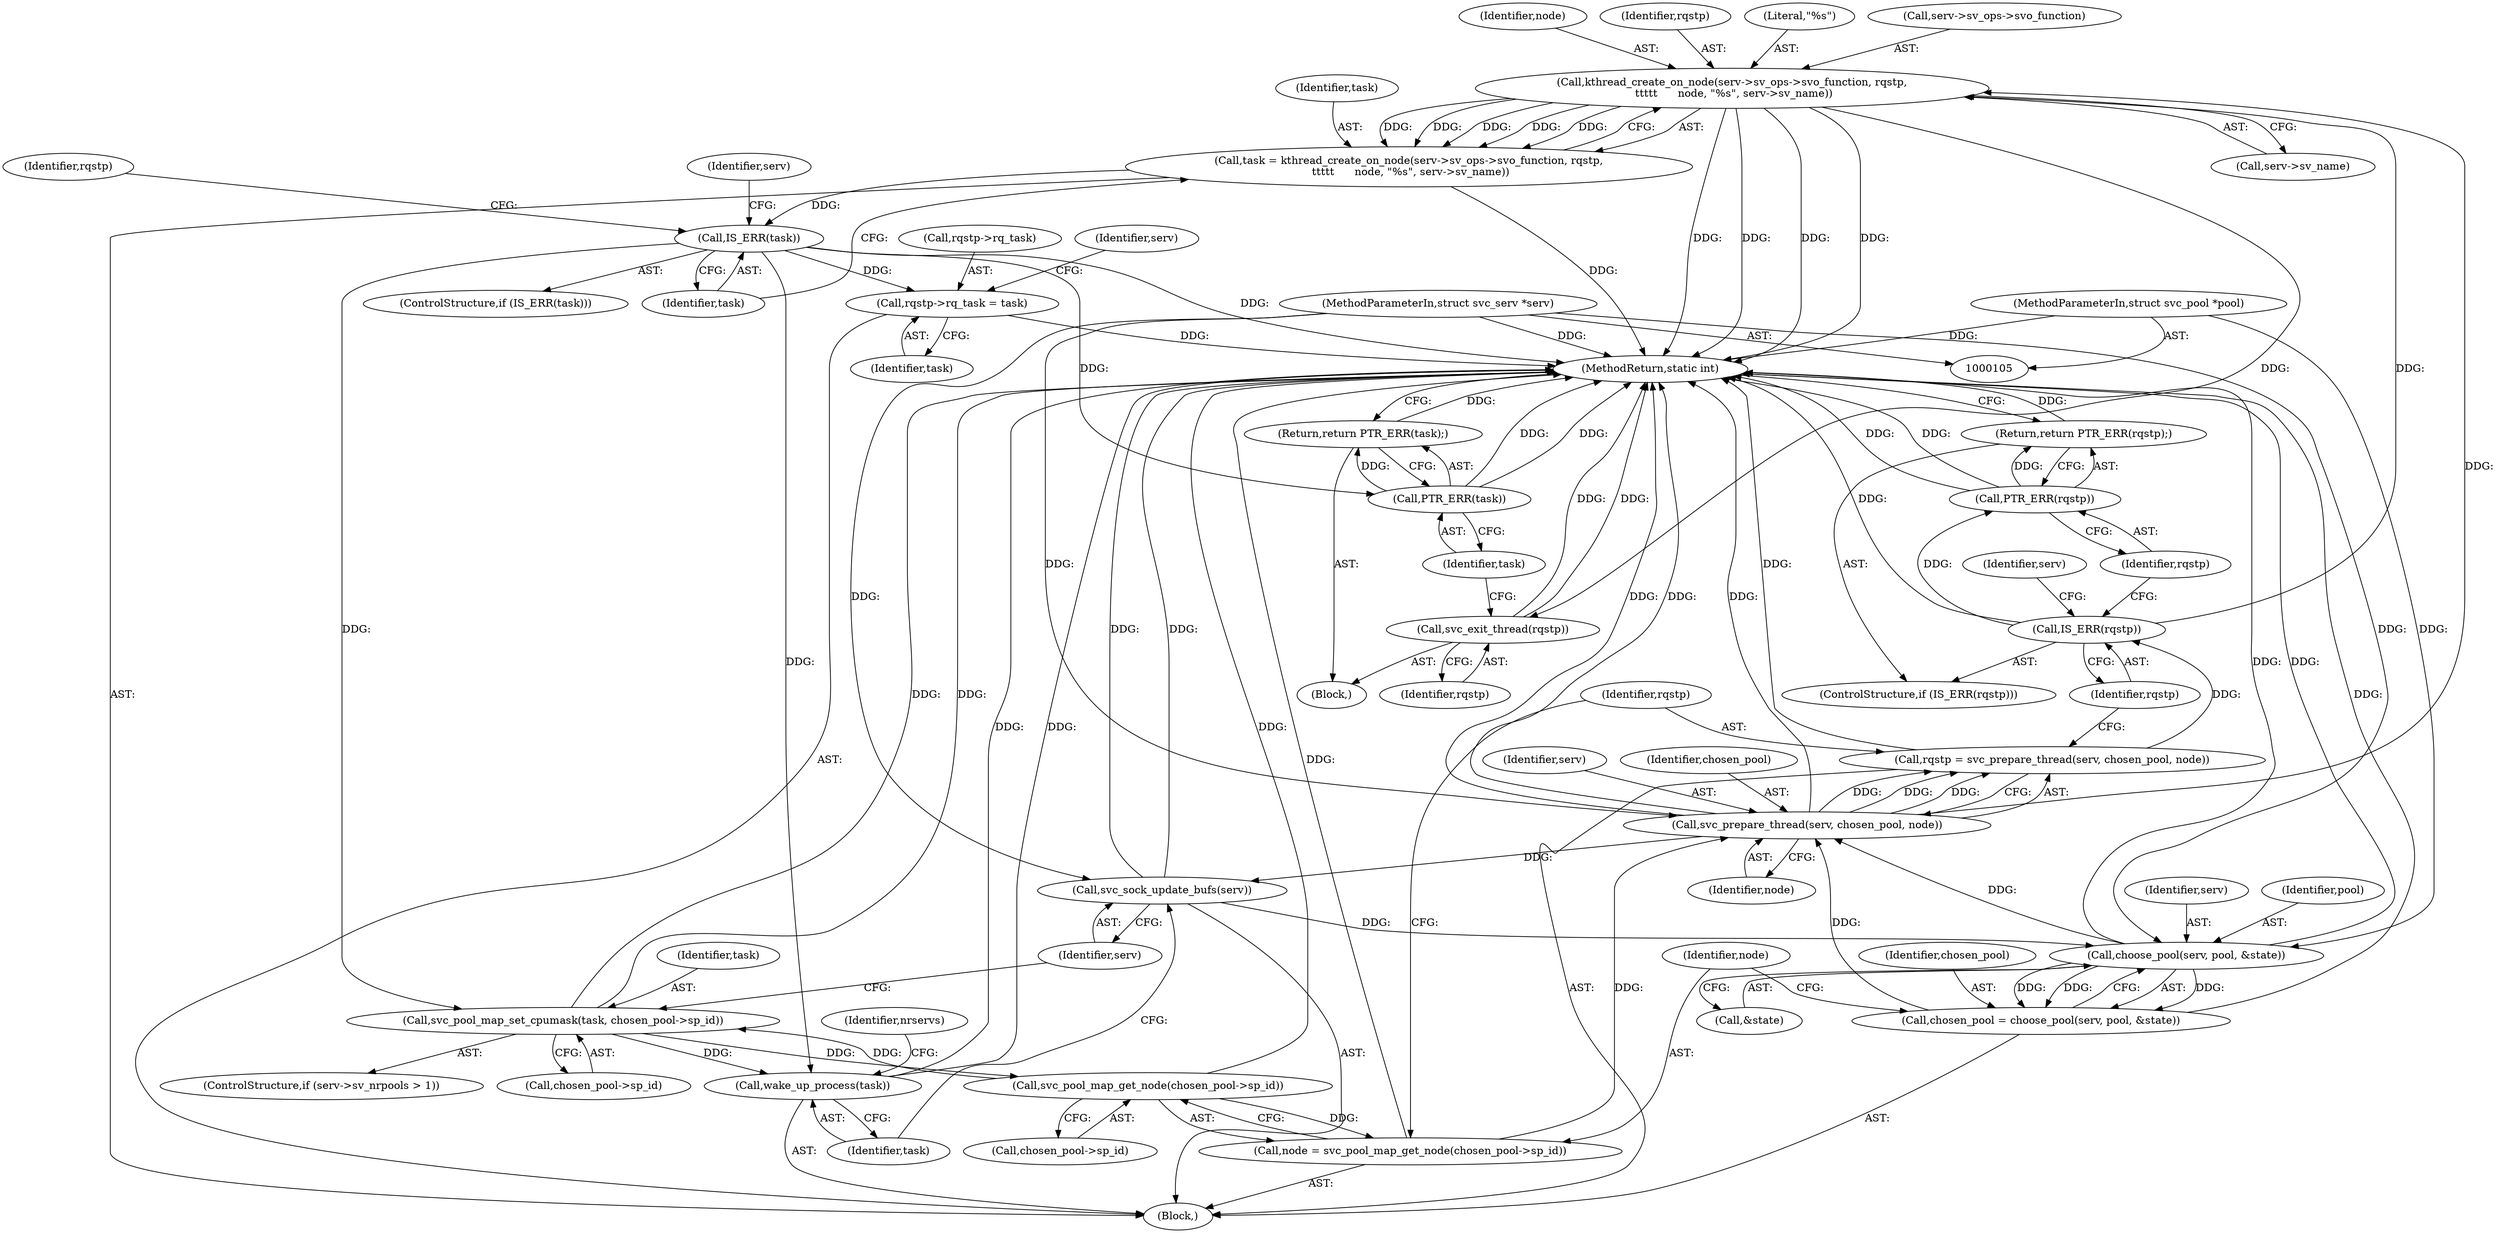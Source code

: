 digraph "0_linux_c70422f760c120480fee4de6c38804c72aa26bc1_20@API" {
"1000159" [label="(Call,kthread_create_on_node(serv->sv_ops->svo_function, rqstp,\n \t\t\t\t\t      node, \"%s\", serv->sv_name))"];
"1000146" [label="(Call,IS_ERR(rqstp))"];
"1000139" [label="(Call,rqstp = svc_prepare_thread(serv, chosen_pool, node))"];
"1000141" [label="(Call,svc_prepare_thread(serv, chosen_pool, node))"];
"1000128" [label="(Call,choose_pool(serv, pool, &state))"];
"1000202" [label="(Call,svc_sock_update_bufs(serv))"];
"1000106" [label="(MethodParameterIn,struct svc_serv *serv)"];
"1000107" [label="(MethodParameterIn,struct svc_pool *pool)"];
"1000126" [label="(Call,chosen_pool = choose_pool(serv, pool, &state))"];
"1000133" [label="(Call,node = svc_pool_map_get_node(chosen_pool->sp_id))"];
"1000135" [label="(Call,svc_pool_map_get_node(chosen_pool->sp_id))"];
"1000197" [label="(Call,svc_pool_map_set_cpumask(task, chosen_pool->sp_id))"];
"1000172" [label="(Call,IS_ERR(task))"];
"1000157" [label="(Call,task = kthread_create_on_node(serv->sv_ops->svo_function, rqstp,\n \t\t\t\t\t      node, \"%s\", serv->sv_name))"];
"1000159" [label="(Call,kthread_create_on_node(serv->sv_ops->svo_function, rqstp,\n \t\t\t\t\t      node, \"%s\", serv->sv_name))"];
"1000184" [label="(Call,PTR_ERR(task))"];
"1000183" [label="(Return,return PTR_ERR(task);)"];
"1000186" [label="(Call,rqstp->rq_task = task)"];
"1000149" [label="(Call,PTR_ERR(rqstp))"];
"1000148" [label="(Return,return PTR_ERR(rqstp);)"];
"1000181" [label="(Call,svc_exit_thread(rqstp))"];
"1000204" [label="(Call,wake_up_process(task))"];
"1000181" [label="(Call,svc_exit_thread(rqstp))"];
"1000185" [label="(Identifier,task)"];
"1000126" [label="(Call,chosen_pool = choose_pool(serv, pool, &state))"];
"1000178" [label="(Identifier,serv)"];
"1000131" [label="(Call,&state)"];
"1000184" [label="(Call,PTR_ERR(task))"];
"1000171" [label="(ControlStructure,if (IS_ERR(task)))"];
"1000107" [label="(MethodParameterIn,struct svc_pool *pool)"];
"1000129" [label="(Identifier,serv)"];
"1000197" [label="(Call,svc_pool_map_set_cpumask(task, chosen_pool->sp_id))"];
"1000127" [label="(Identifier,chosen_pool)"];
"1000191" [label="(ControlStructure,if (serv->sv_nrpools > 1))"];
"1000141" [label="(Call,svc_prepare_thread(serv, chosen_pool, node))"];
"1000159" [label="(Call,kthread_create_on_node(serv->sv_ops->svo_function, rqstp,\n \t\t\t\t\t      node, \"%s\", serv->sv_name))"];
"1000149" [label="(Call,PTR_ERR(rqstp))"];
"1000142" [label="(Identifier,serv)"];
"1000188" [label="(Identifier,rqstp)"];
"1000183" [label="(Return,return PTR_ERR(task);)"];
"1000207" [label="(Identifier,nrservs)"];
"1000186" [label="(Call,rqstp->rq_task = task)"];
"1000190" [label="(Identifier,task)"];
"1000187" [label="(Call,rqstp->rq_task)"];
"1000106" [label="(MethodParameterIn,struct svc_serv *serv)"];
"1000204" [label="(Call,wake_up_process(task))"];
"1000134" [label="(Identifier,node)"];
"1000140" [label="(Identifier,rqstp)"];
"1000205" [label="(Identifier,task)"];
"1000199" [label="(Call,chosen_pool->sp_id)"];
"1000202" [label="(Call,svc_sock_update_bufs(serv))"];
"1000158" [label="(Identifier,task)"];
"1000130" [label="(Identifier,pool)"];
"1000166" [label="(Identifier,node)"];
"1000150" [label="(Identifier,rqstp)"];
"1000133" [label="(Call,node = svc_pool_map_get_node(chosen_pool->sp_id))"];
"1000172" [label="(Call,IS_ERR(task))"];
"1000135" [label="(Call,svc_pool_map_get_node(chosen_pool->sp_id))"];
"1000165" [label="(Identifier,rqstp)"];
"1000182" [label="(Identifier,rqstp)"];
"1000203" [label="(Identifier,serv)"];
"1000143" [label="(Identifier,chosen_pool)"];
"1000147" [label="(Identifier,rqstp)"];
"1000154" [label="(Identifier,serv)"];
"1000123" [label="(Block,)"];
"1000145" [label="(ControlStructure,if (IS_ERR(rqstp)))"];
"1000167" [label="(Literal,\"%s\")"];
"1000148" [label="(Return,return PTR_ERR(rqstp);)"];
"1000174" [label="(Block,)"];
"1000211" [label="(MethodReturn,static int)"];
"1000173" [label="(Identifier,task)"];
"1000168" [label="(Call,serv->sv_name)"];
"1000157" [label="(Call,task = kthread_create_on_node(serv->sv_ops->svo_function, rqstp,\n \t\t\t\t\t      node, \"%s\", serv->sv_name))"];
"1000144" [label="(Identifier,node)"];
"1000139" [label="(Call,rqstp = svc_prepare_thread(serv, chosen_pool, node))"];
"1000146" [label="(Call,IS_ERR(rqstp))"];
"1000198" [label="(Identifier,task)"];
"1000194" [label="(Identifier,serv)"];
"1000128" [label="(Call,choose_pool(serv, pool, &state))"];
"1000136" [label="(Call,chosen_pool->sp_id)"];
"1000160" [label="(Call,serv->sv_ops->svo_function)"];
"1000159" -> "1000157"  [label="AST: "];
"1000159" -> "1000168"  [label="CFG: "];
"1000160" -> "1000159"  [label="AST: "];
"1000165" -> "1000159"  [label="AST: "];
"1000166" -> "1000159"  [label="AST: "];
"1000167" -> "1000159"  [label="AST: "];
"1000168" -> "1000159"  [label="AST: "];
"1000157" -> "1000159"  [label="CFG: "];
"1000159" -> "1000211"  [label="DDG: "];
"1000159" -> "1000211"  [label="DDG: "];
"1000159" -> "1000211"  [label="DDG: "];
"1000159" -> "1000211"  [label="DDG: "];
"1000159" -> "1000157"  [label="DDG: "];
"1000159" -> "1000157"  [label="DDG: "];
"1000159" -> "1000157"  [label="DDG: "];
"1000159" -> "1000157"  [label="DDG: "];
"1000159" -> "1000157"  [label="DDG: "];
"1000146" -> "1000159"  [label="DDG: "];
"1000141" -> "1000159"  [label="DDG: "];
"1000159" -> "1000181"  [label="DDG: "];
"1000146" -> "1000145"  [label="AST: "];
"1000146" -> "1000147"  [label="CFG: "];
"1000147" -> "1000146"  [label="AST: "];
"1000150" -> "1000146"  [label="CFG: "];
"1000154" -> "1000146"  [label="CFG: "];
"1000146" -> "1000211"  [label="DDG: "];
"1000139" -> "1000146"  [label="DDG: "];
"1000146" -> "1000149"  [label="DDG: "];
"1000139" -> "1000123"  [label="AST: "];
"1000139" -> "1000141"  [label="CFG: "];
"1000140" -> "1000139"  [label="AST: "];
"1000141" -> "1000139"  [label="AST: "];
"1000147" -> "1000139"  [label="CFG: "];
"1000139" -> "1000211"  [label="DDG: "];
"1000141" -> "1000139"  [label="DDG: "];
"1000141" -> "1000139"  [label="DDG: "];
"1000141" -> "1000139"  [label="DDG: "];
"1000141" -> "1000144"  [label="CFG: "];
"1000142" -> "1000141"  [label="AST: "];
"1000143" -> "1000141"  [label="AST: "];
"1000144" -> "1000141"  [label="AST: "];
"1000141" -> "1000211"  [label="DDG: "];
"1000141" -> "1000211"  [label="DDG: "];
"1000141" -> "1000211"  [label="DDG: "];
"1000128" -> "1000141"  [label="DDG: "];
"1000106" -> "1000141"  [label="DDG: "];
"1000126" -> "1000141"  [label="DDG: "];
"1000133" -> "1000141"  [label="DDG: "];
"1000141" -> "1000202"  [label="DDG: "];
"1000128" -> "1000126"  [label="AST: "];
"1000128" -> "1000131"  [label="CFG: "];
"1000129" -> "1000128"  [label="AST: "];
"1000130" -> "1000128"  [label="AST: "];
"1000131" -> "1000128"  [label="AST: "];
"1000126" -> "1000128"  [label="CFG: "];
"1000128" -> "1000211"  [label="DDG: "];
"1000128" -> "1000211"  [label="DDG: "];
"1000128" -> "1000126"  [label="DDG: "];
"1000128" -> "1000126"  [label="DDG: "];
"1000128" -> "1000126"  [label="DDG: "];
"1000202" -> "1000128"  [label="DDG: "];
"1000106" -> "1000128"  [label="DDG: "];
"1000107" -> "1000128"  [label="DDG: "];
"1000202" -> "1000123"  [label="AST: "];
"1000202" -> "1000203"  [label="CFG: "];
"1000203" -> "1000202"  [label="AST: "];
"1000205" -> "1000202"  [label="CFG: "];
"1000202" -> "1000211"  [label="DDG: "];
"1000202" -> "1000211"  [label="DDG: "];
"1000106" -> "1000202"  [label="DDG: "];
"1000106" -> "1000105"  [label="AST: "];
"1000106" -> "1000211"  [label="DDG: "];
"1000107" -> "1000105"  [label="AST: "];
"1000107" -> "1000211"  [label="DDG: "];
"1000126" -> "1000123"  [label="AST: "];
"1000127" -> "1000126"  [label="AST: "];
"1000134" -> "1000126"  [label="CFG: "];
"1000126" -> "1000211"  [label="DDG: "];
"1000133" -> "1000123"  [label="AST: "];
"1000133" -> "1000135"  [label="CFG: "];
"1000134" -> "1000133"  [label="AST: "];
"1000135" -> "1000133"  [label="AST: "];
"1000140" -> "1000133"  [label="CFG: "];
"1000133" -> "1000211"  [label="DDG: "];
"1000135" -> "1000133"  [label="DDG: "];
"1000135" -> "1000136"  [label="CFG: "];
"1000136" -> "1000135"  [label="AST: "];
"1000135" -> "1000211"  [label="DDG: "];
"1000197" -> "1000135"  [label="DDG: "];
"1000135" -> "1000197"  [label="DDG: "];
"1000197" -> "1000191"  [label="AST: "];
"1000197" -> "1000199"  [label="CFG: "];
"1000198" -> "1000197"  [label="AST: "];
"1000199" -> "1000197"  [label="AST: "];
"1000203" -> "1000197"  [label="CFG: "];
"1000197" -> "1000211"  [label="DDG: "];
"1000197" -> "1000211"  [label="DDG: "];
"1000172" -> "1000197"  [label="DDG: "];
"1000197" -> "1000204"  [label="DDG: "];
"1000172" -> "1000171"  [label="AST: "];
"1000172" -> "1000173"  [label="CFG: "];
"1000173" -> "1000172"  [label="AST: "];
"1000178" -> "1000172"  [label="CFG: "];
"1000188" -> "1000172"  [label="CFG: "];
"1000172" -> "1000211"  [label="DDG: "];
"1000157" -> "1000172"  [label="DDG: "];
"1000172" -> "1000184"  [label="DDG: "];
"1000172" -> "1000186"  [label="DDG: "];
"1000172" -> "1000204"  [label="DDG: "];
"1000157" -> "1000123"  [label="AST: "];
"1000158" -> "1000157"  [label="AST: "];
"1000173" -> "1000157"  [label="CFG: "];
"1000157" -> "1000211"  [label="DDG: "];
"1000184" -> "1000183"  [label="AST: "];
"1000184" -> "1000185"  [label="CFG: "];
"1000185" -> "1000184"  [label="AST: "];
"1000183" -> "1000184"  [label="CFG: "];
"1000184" -> "1000211"  [label="DDG: "];
"1000184" -> "1000211"  [label="DDG: "];
"1000184" -> "1000183"  [label="DDG: "];
"1000183" -> "1000174"  [label="AST: "];
"1000211" -> "1000183"  [label="CFG: "];
"1000183" -> "1000211"  [label="DDG: "];
"1000186" -> "1000123"  [label="AST: "];
"1000186" -> "1000190"  [label="CFG: "];
"1000187" -> "1000186"  [label="AST: "];
"1000190" -> "1000186"  [label="AST: "];
"1000194" -> "1000186"  [label="CFG: "];
"1000186" -> "1000211"  [label="DDG: "];
"1000149" -> "1000148"  [label="AST: "];
"1000149" -> "1000150"  [label="CFG: "];
"1000150" -> "1000149"  [label="AST: "];
"1000148" -> "1000149"  [label="CFG: "];
"1000149" -> "1000211"  [label="DDG: "];
"1000149" -> "1000211"  [label="DDG: "];
"1000149" -> "1000148"  [label="DDG: "];
"1000148" -> "1000145"  [label="AST: "];
"1000211" -> "1000148"  [label="CFG: "];
"1000148" -> "1000211"  [label="DDG: "];
"1000181" -> "1000174"  [label="AST: "];
"1000181" -> "1000182"  [label="CFG: "];
"1000182" -> "1000181"  [label="AST: "];
"1000185" -> "1000181"  [label="CFG: "];
"1000181" -> "1000211"  [label="DDG: "];
"1000181" -> "1000211"  [label="DDG: "];
"1000204" -> "1000123"  [label="AST: "];
"1000204" -> "1000205"  [label="CFG: "];
"1000205" -> "1000204"  [label="AST: "];
"1000207" -> "1000204"  [label="CFG: "];
"1000204" -> "1000211"  [label="DDG: "];
"1000204" -> "1000211"  [label="DDG: "];
}
